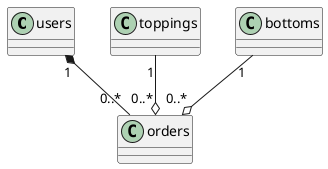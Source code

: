 @startuml
'https://plantuml.com/class-diagram

users "1" *-- "0..*" orders
toppings "1" --o "0..*" orders
bottoms "1" --o "0..*" orders

@enduml